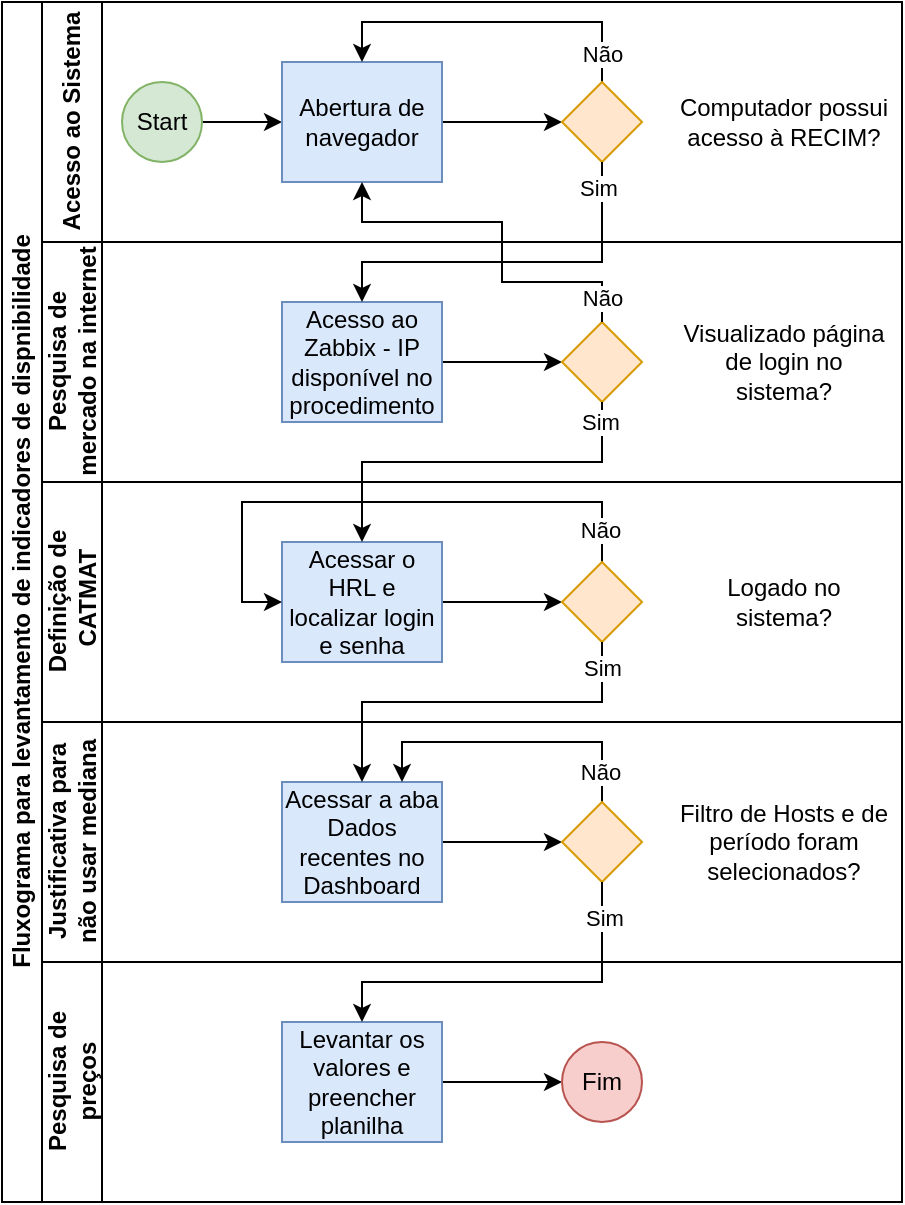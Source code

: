 <mxfile version="24.7.2" type="github">
  <diagram id="prtHgNgQTEPvFCAcTncT" name="Page-1">
    <mxGraphModel dx="658" dy="410" grid="1" gridSize="10" guides="1" tooltips="1" connect="1" arrows="1" fold="1" page="1" pageScale="1" pageWidth="827" pageHeight="1169" math="0" shadow="0">
      <root>
        <mxCell id="0" />
        <mxCell id="1" parent="0" />
        <mxCell id="dNxyNK7c78bLwvsdeMH5-19" value="Fluxograma para levantamento de indicadores de dispnibilidade" style="swimlane;html=1;childLayout=stackLayout;resizeParent=1;resizeParentMax=0;horizontal=0;startSize=20;horizontalStack=0;" parent="1" vertex="1">
          <mxGeometry x="120" y="120" width="450" height="600" as="geometry">
            <mxRectangle x="120" y="120" width="40" height="260" as="alternateBounds" />
          </mxGeometry>
        </mxCell>
        <mxCell id="dNxyNK7c78bLwvsdeMH5-20" value="&lt;div&gt;Acesso ao Sistema&lt;br&gt;&lt;/div&gt;" style="swimlane;html=1;startSize=30;horizontal=0;" parent="dNxyNK7c78bLwvsdeMH5-19" vertex="1">
          <mxGeometry x="20" width="430" height="120" as="geometry" />
        </mxCell>
        <mxCell id="dNxyNK7c78bLwvsdeMH5-25" value="" style="edgeStyle=orthogonalEdgeStyle;rounded=0;orthogonalLoop=1;jettySize=auto;html=1;" parent="dNxyNK7c78bLwvsdeMH5-20" source="dNxyNK7c78bLwvsdeMH5-23" target="dNxyNK7c78bLwvsdeMH5-24" edge="1">
          <mxGeometry relative="1" as="geometry" />
        </mxCell>
        <mxCell id="dNxyNK7c78bLwvsdeMH5-23" value="Start" style="ellipse;whiteSpace=wrap;html=1;fillColor=#d5e8d4;strokeColor=#82b366;" parent="dNxyNK7c78bLwvsdeMH5-20" vertex="1">
          <mxGeometry x="40" y="40" width="40" height="40" as="geometry" />
        </mxCell>
        <mxCell id="gKDF8MpDz5ejKZU8xYxQ-7" value="" style="edgeStyle=orthogonalEdgeStyle;rounded=0;orthogonalLoop=1;jettySize=auto;html=1;" parent="dNxyNK7c78bLwvsdeMH5-20" source="dNxyNK7c78bLwvsdeMH5-24" target="gKDF8MpDz5ejKZU8xYxQ-6" edge="1">
          <mxGeometry relative="1" as="geometry" />
        </mxCell>
        <mxCell id="dNxyNK7c78bLwvsdeMH5-24" value="Abertura de navegador" style="rounded=0;whiteSpace=wrap;html=1;fontFamily=Helvetica;fontSize=12;align=center;fillColor=#dae8fc;strokeColor=#6c8ebf;" parent="dNxyNK7c78bLwvsdeMH5-20" vertex="1">
          <mxGeometry x="120" y="30" width="80" height="60" as="geometry" />
        </mxCell>
        <mxCell id="gKDF8MpDz5ejKZU8xYxQ-10" style="edgeStyle=orthogonalEdgeStyle;rounded=0;orthogonalLoop=1;jettySize=auto;html=1;exitX=0.5;exitY=0;exitDx=0;exitDy=0;entryX=0.5;entryY=0;entryDx=0;entryDy=0;" parent="dNxyNK7c78bLwvsdeMH5-20" source="gKDF8MpDz5ejKZU8xYxQ-6" target="dNxyNK7c78bLwvsdeMH5-24" edge="1">
          <mxGeometry relative="1" as="geometry">
            <Array as="points">
              <mxPoint x="280" y="10" />
              <mxPoint x="160" y="10" />
            </Array>
          </mxGeometry>
        </mxCell>
        <mxCell id="gKDF8MpDz5ejKZU8xYxQ-97" value="Não" style="edgeLabel;html=1;align=center;verticalAlign=middle;resizable=0;points=[];" parent="gKDF8MpDz5ejKZU8xYxQ-10" vertex="1" connectable="0">
          <mxGeometry x="0.01" relative="1" as="geometry">
            <mxPoint x="56" y="16" as="offset" />
          </mxGeometry>
        </mxCell>
        <mxCell id="gKDF8MpDz5ejKZU8xYxQ-6" value="" style="rhombus;whiteSpace=wrap;html=1;fontFamily=Helvetica;fontSize=12;align=center;fillColor=#ffe6cc;strokeColor=#d79b00;" parent="dNxyNK7c78bLwvsdeMH5-20" vertex="1">
          <mxGeometry x="260" y="40" width="40" height="40" as="geometry" />
        </mxCell>
        <mxCell id="gKDF8MpDz5ejKZU8xYxQ-9" value="Computador possui acesso à RECIM?" style="text;html=1;align=center;verticalAlign=middle;whiteSpace=wrap;rounded=0;" parent="dNxyNK7c78bLwvsdeMH5-20" vertex="1">
          <mxGeometry x="316" y="27.5" width="110" height="65" as="geometry" />
        </mxCell>
        <mxCell id="dNxyNK7c78bLwvsdeMH5-21" value="&lt;div&gt;Pesquisa de&lt;/div&gt;&lt;div&gt;mercado na internet&lt;br&gt;&lt;/div&gt;" style="swimlane;html=1;startSize=30;horizontal=0;" parent="dNxyNK7c78bLwvsdeMH5-19" vertex="1">
          <mxGeometry x="20" y="120" width="430" height="120" as="geometry" />
        </mxCell>
        <mxCell id="dNxyNK7c78bLwvsdeMH5-29" value="" style="edgeStyle=orthogonalEdgeStyle;rounded=0;orthogonalLoop=1;jettySize=auto;html=1;endArrow=classic;endFill=1;" parent="dNxyNK7c78bLwvsdeMH5-21" source="dNxyNK7c78bLwvsdeMH5-26" target="dNxyNK7c78bLwvsdeMH5-28" edge="1">
          <mxGeometry relative="1" as="geometry" />
        </mxCell>
        <mxCell id="dNxyNK7c78bLwvsdeMH5-26" value="Acesso ao Zabbix - IP disponível no procedimento" style="rounded=0;whiteSpace=wrap;html=1;fontFamily=Helvetica;fontSize=12;align=center;fillColor=#dae8fc;strokeColor=#6c8ebf;" parent="dNxyNK7c78bLwvsdeMH5-21" vertex="1">
          <mxGeometry x="120" y="30" width="80" height="60" as="geometry" />
        </mxCell>
        <mxCell id="dNxyNK7c78bLwvsdeMH5-28" value="" style="rhombus;whiteSpace=wrap;html=1;fontFamily=Helvetica;fontSize=12;align=center;fillColor=#ffe6cc;strokeColor=#d79b00;" parent="dNxyNK7c78bLwvsdeMH5-21" vertex="1">
          <mxGeometry x="260" y="40" width="40" height="40" as="geometry" />
        </mxCell>
        <mxCell id="gKDF8MpDz5ejKZU8xYxQ-16" value="Visualizado página de login no sistema?" style="text;html=1;align=center;verticalAlign=middle;whiteSpace=wrap;rounded=0;" parent="dNxyNK7c78bLwvsdeMH5-21" vertex="1">
          <mxGeometry x="316" y="27.5" width="110" height="65" as="geometry" />
        </mxCell>
        <mxCell id="gKDF8MpDz5ejKZU8xYxQ-45" value="&lt;div&gt;Definição de&lt;/div&gt;&lt;div&gt;&amp;nbsp;CATMAT&lt;/div&gt;" style="swimlane;html=1;startSize=30;horizontal=0;" parent="dNxyNK7c78bLwvsdeMH5-19" vertex="1">
          <mxGeometry x="20" y="240" width="430" height="120" as="geometry" />
        </mxCell>
        <mxCell id="gKDF8MpDz5ejKZU8xYxQ-46" value="" style="edgeStyle=orthogonalEdgeStyle;rounded=0;orthogonalLoop=1;jettySize=auto;html=1;endArrow=classic;endFill=1;" parent="gKDF8MpDz5ejKZU8xYxQ-45" source="gKDF8MpDz5ejKZU8xYxQ-47" target="gKDF8MpDz5ejKZU8xYxQ-48" edge="1">
          <mxGeometry relative="1" as="geometry" />
        </mxCell>
        <mxCell id="gKDF8MpDz5ejKZU8xYxQ-47" value="Acessar o HRL e localizar login e senha" style="rounded=0;whiteSpace=wrap;html=1;fontFamily=Helvetica;fontSize=12;align=center;fillColor=#dae8fc;strokeColor=#6c8ebf;" parent="gKDF8MpDz5ejKZU8xYxQ-45" vertex="1">
          <mxGeometry x="120" y="30" width="80" height="60" as="geometry" />
        </mxCell>
        <mxCell id="tK9NFGsVh4mHBOd5uynP-1" style="edgeStyle=orthogonalEdgeStyle;rounded=0;orthogonalLoop=1;jettySize=auto;html=1;exitX=0.5;exitY=0;exitDx=0;exitDy=0;entryX=0;entryY=0.5;entryDx=0;entryDy=0;" edge="1" parent="gKDF8MpDz5ejKZU8xYxQ-45" source="gKDF8MpDz5ejKZU8xYxQ-48" target="gKDF8MpDz5ejKZU8xYxQ-47">
          <mxGeometry relative="1" as="geometry">
            <Array as="points">
              <mxPoint x="280" y="10" />
              <mxPoint x="100" y="10" />
              <mxPoint x="100" y="60" />
            </Array>
          </mxGeometry>
        </mxCell>
        <mxCell id="tK9NFGsVh4mHBOd5uynP-2" value="Não" style="edgeLabel;html=1;align=center;verticalAlign=middle;resizable=0;points=[];" vertex="1" connectable="0" parent="tK9NFGsVh4mHBOd5uynP-1">
          <mxGeometry x="-0.884" y="1" relative="1" as="geometry">
            <mxPoint as="offset" />
          </mxGeometry>
        </mxCell>
        <mxCell id="gKDF8MpDz5ejKZU8xYxQ-48" value="" style="rhombus;whiteSpace=wrap;html=1;fontFamily=Helvetica;fontSize=12;align=center;fillColor=#ffe6cc;strokeColor=#d79b00;" parent="gKDF8MpDz5ejKZU8xYxQ-45" vertex="1">
          <mxGeometry x="260" y="40" width="40" height="40" as="geometry" />
        </mxCell>
        <mxCell id="gKDF8MpDz5ejKZU8xYxQ-49" value="Logado no sistema?" style="text;html=1;align=center;verticalAlign=middle;whiteSpace=wrap;rounded=0;" parent="gKDF8MpDz5ejKZU8xYxQ-45" vertex="1">
          <mxGeometry x="316" y="27.5" width="110" height="65" as="geometry" />
        </mxCell>
        <mxCell id="gKDF8MpDz5ejKZU8xYxQ-66" value="&lt;div&gt;Justificativa para&lt;/div&gt;não usar mediana" style="swimlane;html=1;startSize=30;horizontal=0;" parent="dNxyNK7c78bLwvsdeMH5-19" vertex="1">
          <mxGeometry x="20" y="360" width="430" height="120" as="geometry" />
        </mxCell>
        <mxCell id="tK9NFGsVh4mHBOd5uynP-8" style="edgeStyle=orthogonalEdgeStyle;rounded=0;orthogonalLoop=1;jettySize=auto;html=1;exitX=1;exitY=0.5;exitDx=0;exitDy=0;entryX=0;entryY=0.5;entryDx=0;entryDy=0;" edge="1" parent="gKDF8MpDz5ejKZU8xYxQ-66" source="gKDF8MpDz5ejKZU8xYxQ-68" target="gKDF8MpDz5ejKZU8xYxQ-69">
          <mxGeometry relative="1" as="geometry" />
        </mxCell>
        <mxCell id="gKDF8MpDz5ejKZU8xYxQ-68" value="Acessar a aba Dados recentes no Dashboard" style="rounded=0;whiteSpace=wrap;html=1;fontFamily=Helvetica;fontSize=12;align=center;fillColor=#dae8fc;strokeColor=#6c8ebf;" parent="gKDF8MpDz5ejKZU8xYxQ-66" vertex="1">
          <mxGeometry x="120" y="30" width="80" height="60" as="geometry" />
        </mxCell>
        <mxCell id="tK9NFGsVh4mHBOd5uynP-11" style="edgeStyle=orthogonalEdgeStyle;rounded=0;orthogonalLoop=1;jettySize=auto;html=1;exitX=0.5;exitY=0;exitDx=0;exitDy=0;entryX=0.75;entryY=0;entryDx=0;entryDy=0;" edge="1" parent="gKDF8MpDz5ejKZU8xYxQ-66" source="gKDF8MpDz5ejKZU8xYxQ-69" target="gKDF8MpDz5ejKZU8xYxQ-68">
          <mxGeometry relative="1" as="geometry">
            <Array as="points">
              <mxPoint x="280" y="10" />
              <mxPoint x="180" y="10" />
            </Array>
          </mxGeometry>
        </mxCell>
        <mxCell id="tK9NFGsVh4mHBOd5uynP-12" value="Não" style="edgeLabel;html=1;align=center;verticalAlign=middle;resizable=0;points=[];" vertex="1" connectable="0" parent="tK9NFGsVh4mHBOd5uynP-11">
          <mxGeometry x="-0.802" y="1" relative="1" as="geometry">
            <mxPoint as="offset" />
          </mxGeometry>
        </mxCell>
        <mxCell id="gKDF8MpDz5ejKZU8xYxQ-69" value="" style="rhombus;whiteSpace=wrap;html=1;fontFamily=Helvetica;fontSize=12;align=center;fillColor=#ffe6cc;strokeColor=#d79b00;" parent="gKDF8MpDz5ejKZU8xYxQ-66" vertex="1">
          <mxGeometry x="260" y="40" width="40" height="40" as="geometry" />
        </mxCell>
        <mxCell id="gKDF8MpDz5ejKZU8xYxQ-70" value="Filtro de Hosts e de período foram selecionados?" style="text;html=1;align=center;verticalAlign=middle;whiteSpace=wrap;rounded=0;" parent="gKDF8MpDz5ejKZU8xYxQ-66" vertex="1">
          <mxGeometry x="316" y="27.5" width="110" height="65" as="geometry" />
        </mxCell>
        <mxCell id="dNxyNK7c78bLwvsdeMH5-22" value="&lt;div&gt;Pesquisa de&lt;/div&gt;&lt;div&gt;preços&lt;br&gt;&lt;/div&gt;" style="swimlane;html=1;startSize=30;horizontal=0;" parent="dNxyNK7c78bLwvsdeMH5-19" vertex="1">
          <mxGeometry x="20" y="480" width="430" height="120" as="geometry" />
        </mxCell>
        <mxCell id="tK9NFGsVh4mHBOd5uynP-13" style="edgeStyle=orthogonalEdgeStyle;rounded=0;orthogonalLoop=1;jettySize=auto;html=1;exitX=1;exitY=0.5;exitDx=0;exitDy=0;entryX=0;entryY=0.5;entryDx=0;entryDy=0;" edge="1" parent="dNxyNK7c78bLwvsdeMH5-22" source="gKDF8MpDz5ejKZU8xYxQ-60" target="gKDF8MpDz5ejKZU8xYxQ-90">
          <mxGeometry relative="1" as="geometry" />
        </mxCell>
        <mxCell id="gKDF8MpDz5ejKZU8xYxQ-60" value="Levantar os valores e preencher planilha" style="rounded=0;whiteSpace=wrap;html=1;fontFamily=Helvetica;fontSize=12;align=center;fillColor=#dae8fc;strokeColor=#6c8ebf;" parent="dNxyNK7c78bLwvsdeMH5-22" vertex="1">
          <mxGeometry x="120" y="30" width="80" height="60" as="geometry" />
        </mxCell>
        <mxCell id="gKDF8MpDz5ejKZU8xYxQ-90" value="Fim" style="ellipse;whiteSpace=wrap;html=1;fillColor=#f8cecc;strokeColor=#b85450;" parent="dNxyNK7c78bLwvsdeMH5-22" vertex="1">
          <mxGeometry x="260" y="40" width="40" height="40" as="geometry" />
        </mxCell>
        <mxCell id="gKDF8MpDz5ejKZU8xYxQ-14" style="edgeStyle=orthogonalEdgeStyle;rounded=0;orthogonalLoop=1;jettySize=auto;html=1;exitX=0.5;exitY=1;exitDx=0;exitDy=0;entryX=0.5;entryY=0;entryDx=0;entryDy=0;" parent="dNxyNK7c78bLwvsdeMH5-19" source="gKDF8MpDz5ejKZU8xYxQ-6" target="dNxyNK7c78bLwvsdeMH5-26" edge="1">
          <mxGeometry relative="1" as="geometry">
            <Array as="points">
              <mxPoint x="300" y="130" />
              <mxPoint x="180" y="130" />
            </Array>
          </mxGeometry>
        </mxCell>
        <mxCell id="gKDF8MpDz5ejKZU8xYxQ-98" value="Sim" style="edgeLabel;html=1;align=center;verticalAlign=middle;resizable=0;points=[];" parent="gKDF8MpDz5ejKZU8xYxQ-14" vertex="1" connectable="0">
          <mxGeometry x="-0.719" y="-1" relative="1" as="geometry">
            <mxPoint x="-1" y="-14" as="offset" />
          </mxGeometry>
        </mxCell>
        <mxCell id="gKDF8MpDz5ejKZU8xYxQ-17" style="edgeStyle=orthogonalEdgeStyle;rounded=0;orthogonalLoop=1;jettySize=auto;html=1;exitX=0.5;exitY=0;exitDx=0;exitDy=0;entryX=0.5;entryY=1;entryDx=0;entryDy=0;" parent="dNxyNK7c78bLwvsdeMH5-19" source="dNxyNK7c78bLwvsdeMH5-28" target="dNxyNK7c78bLwvsdeMH5-24" edge="1">
          <mxGeometry relative="1" as="geometry">
            <Array as="points">
              <mxPoint x="300" y="140" />
              <mxPoint x="250" y="140" />
              <mxPoint x="250" y="110" />
              <mxPoint x="180" y="110" />
            </Array>
          </mxGeometry>
        </mxCell>
        <mxCell id="gKDF8MpDz5ejKZU8xYxQ-99" value="Não" style="edgeLabel;html=1;align=center;verticalAlign=middle;resizable=0;points=[];" parent="gKDF8MpDz5ejKZU8xYxQ-17" vertex="1" connectable="0">
          <mxGeometry x="-0.333" relative="1" as="geometry">
            <mxPoint x="43" y="8" as="offset" />
          </mxGeometry>
        </mxCell>
        <mxCell id="gKDF8MpDz5ejKZU8xYxQ-52" style="edgeStyle=orthogonalEdgeStyle;rounded=0;orthogonalLoop=1;jettySize=auto;html=1;exitX=0.5;exitY=1;exitDx=0;exitDy=0;entryX=0.5;entryY=0;entryDx=0;entryDy=0;" parent="dNxyNK7c78bLwvsdeMH5-19" source="dNxyNK7c78bLwvsdeMH5-28" target="gKDF8MpDz5ejKZU8xYxQ-47" edge="1">
          <mxGeometry relative="1" as="geometry">
            <Array as="points">
              <mxPoint x="300" y="230" />
              <mxPoint x="180" y="230" />
            </Array>
          </mxGeometry>
        </mxCell>
        <mxCell id="gKDF8MpDz5ejKZU8xYxQ-100" value="Sim" style="edgeLabel;html=1;align=center;verticalAlign=middle;resizable=0;points=[];" parent="gKDF8MpDz5ejKZU8xYxQ-52" vertex="1" connectable="0">
          <mxGeometry x="-0.21" y="3" relative="1" as="geometry">
            <mxPoint x="44" y="-23" as="offset" />
          </mxGeometry>
        </mxCell>
        <mxCell id="tK9NFGsVh4mHBOd5uynP-5" style="edgeStyle=orthogonalEdgeStyle;rounded=0;orthogonalLoop=1;jettySize=auto;html=1;exitX=0.5;exitY=1;exitDx=0;exitDy=0;entryX=0.5;entryY=0;entryDx=0;entryDy=0;" edge="1" parent="dNxyNK7c78bLwvsdeMH5-19" source="gKDF8MpDz5ejKZU8xYxQ-48" target="gKDF8MpDz5ejKZU8xYxQ-68">
          <mxGeometry relative="1" as="geometry">
            <Array as="points">
              <mxPoint x="300" y="350" />
              <mxPoint x="180" y="350" />
            </Array>
          </mxGeometry>
        </mxCell>
        <mxCell id="tK9NFGsVh4mHBOd5uynP-6" value="Sim" style="edgeLabel;html=1;align=center;verticalAlign=middle;resizable=0;points=[];" vertex="1" connectable="0" parent="tK9NFGsVh4mHBOd5uynP-5">
          <mxGeometry x="-0.371" y="-1" relative="1" as="geometry">
            <mxPoint x="30" y="-16" as="offset" />
          </mxGeometry>
        </mxCell>
        <mxCell id="tK9NFGsVh4mHBOd5uynP-9" style="edgeStyle=orthogonalEdgeStyle;rounded=0;orthogonalLoop=1;jettySize=auto;html=1;exitX=0.5;exitY=1;exitDx=0;exitDy=0;entryX=0.5;entryY=0;entryDx=0;entryDy=0;" edge="1" parent="dNxyNK7c78bLwvsdeMH5-19" source="gKDF8MpDz5ejKZU8xYxQ-69" target="gKDF8MpDz5ejKZU8xYxQ-60">
          <mxGeometry relative="1" as="geometry">
            <Array as="points">
              <mxPoint x="300" y="490" />
              <mxPoint x="180" y="490" />
            </Array>
          </mxGeometry>
        </mxCell>
        <mxCell id="tK9NFGsVh4mHBOd5uynP-10" value="Sim" style="edgeLabel;html=1;align=center;verticalAlign=middle;resizable=0;points=[];" vertex="1" connectable="0" parent="tK9NFGsVh4mHBOd5uynP-9">
          <mxGeometry x="-0.808" y="1" relative="1" as="geometry">
            <mxPoint as="offset" />
          </mxGeometry>
        </mxCell>
      </root>
    </mxGraphModel>
  </diagram>
</mxfile>

